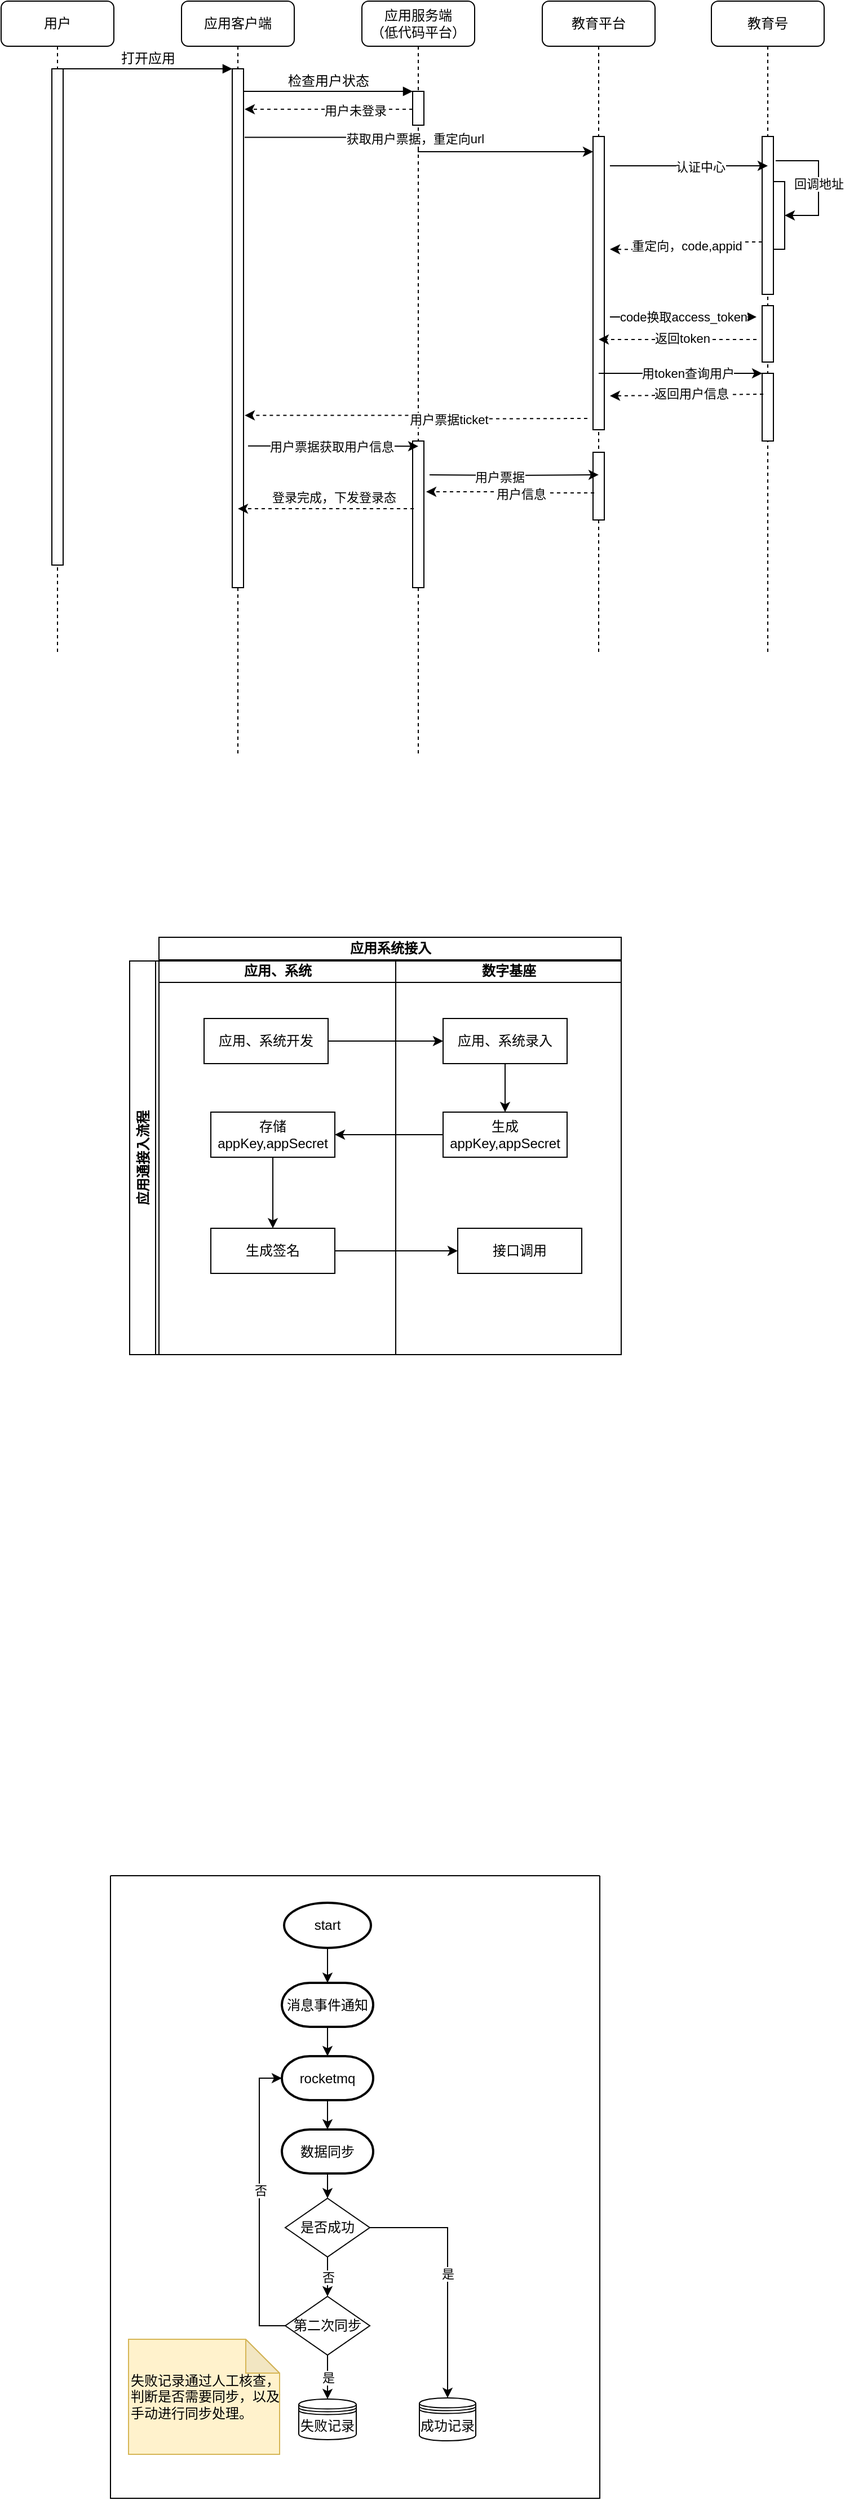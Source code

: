 <mxfile version="21.0.2" type="github">
  <diagram name="Page-1" id="13e1069c-82ec-6db2-03f1-153e76fe0fe0">
    <mxGraphModel dx="954" dy="562" grid="0" gridSize="10" guides="1" tooltips="1" connect="1" arrows="1" fold="1" page="1" pageScale="1" pageWidth="1100" pageHeight="850" background="none" math="0" shadow="0">
      <root>
        <mxCell id="0" />
        <mxCell id="1" parent="0" />
        <mxCell id="7baba1c4bc27f4b0-2" value="应用客户端" style="shape=umlLifeline;perimeter=lifelinePerimeter;whiteSpace=wrap;html=1;container=1;collapsible=0;recursiveResize=0;outlineConnect=0;rounded=1;shadow=0;comic=0;labelBackgroundColor=none;strokeWidth=1;fontFamily=Verdana;fontSize=12;align=center;" parent="1" vertex="1">
          <mxGeometry x="260" y="80" width="100" height="670" as="geometry" />
        </mxCell>
        <mxCell id="qNvrEW012JE64xCaFdd--19" style="edgeStyle=none;rounded=0;orthogonalLoop=1;jettySize=auto;html=1;dashed=1;elbow=vertical;" parent="7baba1c4bc27f4b0-2" source="7baba1c4bc27f4b0-10" target="7baba1c4bc27f4b0-2" edge="1">
          <mxGeometry relative="1" as="geometry" />
        </mxCell>
        <mxCell id="7baba1c4bc27f4b0-10" value="" style="html=1;points=[];perimeter=orthogonalPerimeter;rounded=0;shadow=0;comic=0;labelBackgroundColor=none;strokeWidth=1;fontFamily=Verdana;fontSize=12;align=center;" parent="7baba1c4bc27f4b0-2" vertex="1">
          <mxGeometry x="45" y="60" width="10" height="460" as="geometry" />
        </mxCell>
        <mxCell id="7baba1c4bc27f4b0-3" value="应用服务端&lt;br style=&quot;border-color: var(--border-color);&quot;&gt;（低代码平台）" style="shape=umlLifeline;perimeter=lifelinePerimeter;whiteSpace=wrap;html=1;container=1;collapsible=0;recursiveResize=0;outlineConnect=0;rounded=1;shadow=0;comic=0;labelBackgroundColor=none;strokeWidth=1;fontFamily=Verdana;fontSize=12;align=center;" parent="1" vertex="1">
          <mxGeometry x="420" y="80" width="100" height="670" as="geometry" />
        </mxCell>
        <mxCell id="7baba1c4bc27f4b0-13" value="" style="html=1;points=[];perimeter=orthogonalPerimeter;rounded=0;shadow=0;comic=0;labelBackgroundColor=none;strokeWidth=1;fontFamily=Verdana;fontSize=12;align=center;" parent="7baba1c4bc27f4b0-3" vertex="1">
          <mxGeometry x="45" y="80" width="10" height="30" as="geometry" />
        </mxCell>
        <mxCell id="qNvrEW012JE64xCaFdd--28" style="edgeStyle=none;rounded=0;orthogonalLoop=1;jettySize=auto;html=1;elbow=vertical;" parent="7baba1c4bc27f4b0-3" source="qNvrEW012JE64xCaFdd--20" target="7baba1c4bc27f4b0-3" edge="1">
          <mxGeometry relative="1" as="geometry" />
        </mxCell>
        <mxCell id="nbmTtfiOY9Syantr3b5a-6" style="edgeStyle=orthogonalEdgeStyle;rounded=0;orthogonalLoop=1;jettySize=auto;html=1;" parent="7baba1c4bc27f4b0-3" source="qNvrEW012JE64xCaFdd--20" target="7baba1c4bc27f4b0-3" edge="1">
          <mxGeometry relative="1" as="geometry">
            <Array as="points">
              <mxPoint x="50" y="230" />
              <mxPoint x="50" y="230" />
            </Array>
          </mxGeometry>
        </mxCell>
        <mxCell id="qNvrEW012JE64xCaFdd--20" value="" style="html=1;points=[];perimeter=orthogonalPerimeter;rounded=0;shadow=0;comic=0;labelBackgroundColor=none;strokeWidth=1;fontFamily=Verdana;fontSize=12;align=center;" parent="7baba1c4bc27f4b0-3" vertex="1">
          <mxGeometry x="45" y="390" width="10" height="130" as="geometry" />
        </mxCell>
        <mxCell id="7baba1c4bc27f4b0-4" value="教育平台" style="shape=umlLifeline;perimeter=lifelinePerimeter;whiteSpace=wrap;html=1;container=1;collapsible=0;recursiveResize=0;outlineConnect=0;rounded=1;shadow=0;comic=0;labelBackgroundColor=none;strokeWidth=1;fontFamily=Verdana;fontSize=12;align=center;" parent="1" vertex="1">
          <mxGeometry x="580" y="80" width="100" height="580" as="geometry" />
        </mxCell>
        <mxCell id="nbmTtfiOY9Syantr3b5a-3" style="edgeStyle=orthogonalEdgeStyle;rounded=0;orthogonalLoop=1;jettySize=auto;html=1;" parent="7baba1c4bc27f4b0-4" source="qNvrEW012JE64xCaFdd--23" target="7baba1c4bc27f4b0-4" edge="1">
          <mxGeometry relative="1" as="geometry">
            <Array as="points">
              <mxPoint x="50" y="230" />
              <mxPoint x="50" y="230" />
            </Array>
          </mxGeometry>
        </mxCell>
        <mxCell id="qNvrEW012JE64xCaFdd--23" value="" style="html=1;points=[];perimeter=orthogonalPerimeter;rounded=0;shadow=0;comic=0;labelBackgroundColor=none;strokeWidth=1;fontFamily=Verdana;fontSize=12;align=center;" parent="7baba1c4bc27f4b0-4" vertex="1">
          <mxGeometry x="45" y="120" width="10" height="260" as="geometry" />
        </mxCell>
        <mxCell id="nbmTtfiOY9Syantr3b5a-19" value="" style="html=1;points=[];perimeter=orthogonalPerimeter;rounded=0;shadow=0;comic=0;labelBackgroundColor=none;strokeWidth=1;fontFamily=Verdana;fontSize=12;align=center;" parent="7baba1c4bc27f4b0-4" vertex="1">
          <mxGeometry x="45" y="400" width="10" height="60" as="geometry" />
        </mxCell>
        <mxCell id="7baba1c4bc27f4b0-8" value="用户" style="shape=umlLifeline;perimeter=lifelinePerimeter;whiteSpace=wrap;html=1;container=1;collapsible=0;recursiveResize=0;outlineConnect=0;rounded=1;shadow=0;comic=0;labelBackgroundColor=none;strokeWidth=1;fontFamily=Verdana;fontSize=12;align=center;" parent="1" vertex="1">
          <mxGeometry x="100" y="80" width="100" height="580" as="geometry" />
        </mxCell>
        <mxCell id="7baba1c4bc27f4b0-9" value="" style="html=1;points=[];perimeter=orthogonalPerimeter;rounded=0;shadow=0;comic=0;labelBackgroundColor=none;strokeWidth=1;fontFamily=Verdana;fontSize=12;align=center;" parent="7baba1c4bc27f4b0-8" vertex="1">
          <mxGeometry x="45" y="60" width="10" height="440" as="geometry" />
        </mxCell>
        <mxCell id="7baba1c4bc27f4b0-11" value="打开应用" style="html=1;verticalAlign=bottom;endArrow=block;entryX=0;entryY=0;labelBackgroundColor=none;fontFamily=Verdana;fontSize=12;edgeStyle=elbowEdgeStyle;elbow=vertical;" parent="1" source="7baba1c4bc27f4b0-9" target="7baba1c4bc27f4b0-10" edge="1">
          <mxGeometry relative="1" as="geometry">
            <mxPoint x="220" y="190" as="sourcePoint" />
          </mxGeometry>
        </mxCell>
        <mxCell id="7baba1c4bc27f4b0-14" value="检查用户状态" style="html=1;verticalAlign=bottom;endArrow=block;entryX=0;entryY=0;labelBackgroundColor=none;fontFamily=Verdana;fontSize=12;edgeStyle=elbowEdgeStyle;elbow=vertical;" parent="1" source="7baba1c4bc27f4b0-10" target="7baba1c4bc27f4b0-13" edge="1">
          <mxGeometry relative="1" as="geometry">
            <mxPoint x="370" y="200" as="sourcePoint" />
          </mxGeometry>
        </mxCell>
        <mxCell id="qNvrEW012JE64xCaFdd--2" value="教育号" style="shape=umlLifeline;perimeter=lifelinePerimeter;whiteSpace=wrap;html=1;container=1;collapsible=0;recursiveResize=0;outlineConnect=0;rounded=1;shadow=0;comic=0;labelBackgroundColor=none;strokeWidth=1;fontFamily=Verdana;fontSize=12;align=center;" parent="1" vertex="1">
          <mxGeometry x="730" y="80" width="100" height="580" as="geometry" />
        </mxCell>
        <mxCell id="qNvrEW012JE64xCaFdd--12" style="edgeStyle=none;rounded=0;orthogonalLoop=1;jettySize=auto;html=1;" parent="qNvrEW012JE64xCaFdd--2" source="qNvrEW012JE64xCaFdd--8" target="7baba1c4bc27f4b0-37" edge="1">
          <mxGeometry relative="1" as="geometry" />
        </mxCell>
        <mxCell id="qNvrEW012JE64xCaFdd--8" value="" style="html=1;points=[];perimeter=orthogonalPerimeter;rounded=0;shadow=0;comic=0;labelBackgroundColor=none;strokeWidth=1;fontFamily=Verdana;fontSize=12;align=center;" parent="qNvrEW012JE64xCaFdd--2" vertex="1">
          <mxGeometry x="45" y="120" width="10" height="140" as="geometry" />
        </mxCell>
        <mxCell id="qNvrEW012JE64xCaFdd--13" value="" style="edgeStyle=none;rounded=0;orthogonalLoop=1;jettySize=auto;html=1;" parent="qNvrEW012JE64xCaFdd--2" source="7baba1c4bc27f4b0-37" target="qNvrEW012JE64xCaFdd--8" edge="1">
          <mxGeometry relative="1" as="geometry" />
        </mxCell>
        <mxCell id="7baba1c4bc27f4b0-37" value="" style="html=1;points=[];perimeter=orthogonalPerimeter;rounded=0;shadow=0;comic=0;labelBackgroundColor=none;strokeWidth=1;fontFamily=Verdana;fontSize=12;align=center;" parent="qNvrEW012JE64xCaFdd--2" vertex="1">
          <mxGeometry x="55" y="160" width="10" height="60" as="geometry" />
        </mxCell>
        <mxCell id="qNvrEW012JE64xCaFdd--15" value="" style="endArrow=classic;html=1;rounded=0;exitX=1.2;exitY=0.154;exitDx=0;exitDy=0;exitPerimeter=0;edgeStyle=entityRelationEdgeStyle;elbow=vertical;" parent="qNvrEW012JE64xCaFdd--2" source="qNvrEW012JE64xCaFdd--8" target="7baba1c4bc27f4b0-37" edge="1">
          <mxGeometry width="50" height="50" relative="1" as="geometry">
            <mxPoint x="-200" y="380" as="sourcePoint" />
            <mxPoint x="70" y="300" as="targetPoint" />
          </mxGeometry>
        </mxCell>
        <mxCell id="qNvrEW012JE64xCaFdd--16" value="回调地址" style="edgeLabel;html=1;align=center;verticalAlign=middle;resizable=0;points=[];" parent="qNvrEW012JE64xCaFdd--15" vertex="1" connectable="0">
          <mxGeometry x="-0.007" relative="1" as="geometry">
            <mxPoint as="offset" />
          </mxGeometry>
        </mxCell>
        <mxCell id="qNvrEW012JE64xCaFdd--26" value="" style="html=1;points=[];perimeter=orthogonalPerimeter;rounded=0;shadow=0;comic=0;labelBackgroundColor=none;strokeWidth=1;fontFamily=Verdana;fontSize=12;align=center;" parent="qNvrEW012JE64xCaFdd--2" vertex="1">
          <mxGeometry x="45" y="270" width="10" height="50" as="geometry" />
        </mxCell>
        <mxCell id="qNvrEW012JE64xCaFdd--34" value="" style="html=1;points=[];perimeter=orthogonalPerimeter;rounded=0;shadow=0;comic=0;labelBackgroundColor=none;strokeWidth=1;fontFamily=Verdana;fontSize=12;align=center;" parent="qNvrEW012JE64xCaFdd--2" vertex="1">
          <mxGeometry x="45" y="330" width="10" height="60" as="geometry" />
        </mxCell>
        <mxCell id="qNvrEW012JE64xCaFdd--4" style="rounded=0;orthogonalLoop=1;jettySize=auto;html=1;dashed=1;entryX=1.1;entryY=0.078;entryDx=0;entryDy=0;entryPerimeter=0;" parent="1" source="7baba1c4bc27f4b0-13" target="7baba1c4bc27f4b0-10" edge="1">
          <mxGeometry relative="1" as="geometry">
            <mxPoint x="470" y="240" as="sourcePoint" />
          </mxGeometry>
        </mxCell>
        <mxCell id="qNvrEW012JE64xCaFdd--5" value="用户未登录" style="edgeLabel;html=1;align=center;verticalAlign=middle;resizable=0;points=[];" parent="qNvrEW012JE64xCaFdd--4" vertex="1" connectable="0">
          <mxGeometry x="-0.308" y="1" relative="1" as="geometry">
            <mxPoint as="offset" />
          </mxGeometry>
        </mxCell>
        <mxCell id="qNvrEW012JE64xCaFdd--27" value="code换取access_token" style="edgeStyle=none;rounded=0;orthogonalLoop=1;jettySize=auto;html=1;elbow=vertical;" parent="1" edge="1">
          <mxGeometry relative="1" as="geometry">
            <mxPoint x="640" y="360" as="sourcePoint" />
            <mxPoint x="770" y="360" as="targetPoint" />
          </mxGeometry>
        </mxCell>
        <mxCell id="qNvrEW012JE64xCaFdd--29" style="rounded=0;orthogonalLoop=1;jettySize=auto;html=1;elbow=vertical;dashed=1;" parent="1" target="7baba1c4bc27f4b0-4" edge="1">
          <mxGeometry relative="1" as="geometry">
            <mxPoint x="770" y="380" as="sourcePoint" />
          </mxGeometry>
        </mxCell>
        <mxCell id="qNvrEW012JE64xCaFdd--30" value="返回token" style="edgeLabel;html=1;align=center;verticalAlign=middle;resizable=0;points=[];" parent="qNvrEW012JE64xCaFdd--29" vertex="1" connectable="0">
          <mxGeometry x="-0.314" y="-1" relative="1" as="geometry">
            <mxPoint x="-18" as="offset" />
          </mxGeometry>
        </mxCell>
        <mxCell id="qNvrEW012JE64xCaFdd--37" style="edgeStyle=none;rounded=0;orthogonalLoop=1;jettySize=auto;html=1;elbow=vertical;" parent="1" source="7baba1c4bc27f4b0-4" target="qNvrEW012JE64xCaFdd--34" edge="1">
          <mxGeometry relative="1" as="geometry">
            <mxPoint x="634.95" y="522.775" as="sourcePoint" />
            <mxPoint x="795" y="570" as="targetPoint" />
          </mxGeometry>
        </mxCell>
        <mxCell id="qNvrEW012JE64xCaFdd--38" value="用token查询用户" style="edgeLabel;html=1;align=center;verticalAlign=middle;resizable=0;points=[];" parent="qNvrEW012JE64xCaFdd--37" vertex="1" connectable="0">
          <mxGeometry x="0.265" relative="1" as="geometry">
            <mxPoint x="-13" as="offset" />
          </mxGeometry>
        </mxCell>
        <mxCell id="qNvrEW012JE64xCaFdd--44" style="rounded=0;orthogonalLoop=1;jettySize=auto;html=1;elbow=vertical;dashed=1;exitX=0.1;exitY=0.462;exitDx=0;exitDy=0;exitPerimeter=0;" parent="1" source="qNvrEW012JE64xCaFdd--20" target="7baba1c4bc27f4b0-2" edge="1">
          <mxGeometry relative="1" as="geometry">
            <mxPoint x="470" y="640" as="sourcePoint" />
            <mxPoint x="320" y="530" as="targetPoint" />
          </mxGeometry>
        </mxCell>
        <mxCell id="qNvrEW012JE64xCaFdd--45" value="登录完成，下发登录态" style="edgeLabel;html=1;align=center;verticalAlign=middle;resizable=0;points=[];" parent="qNvrEW012JE64xCaFdd--44" vertex="1" connectable="0">
          <mxGeometry x="-0.314" y="-1" relative="1" as="geometry">
            <mxPoint x="-18" y="-9" as="offset" />
          </mxGeometry>
        </mxCell>
        <mxCell id="nbmTtfiOY9Syantr3b5a-4" value="重定向，code,appid" style="edgeStyle=orthogonalEdgeStyle;rounded=0;orthogonalLoop=1;jettySize=auto;html=1;exitX=0;exitY=0.668;exitDx=0;exitDy=0;exitPerimeter=0;dashed=1;" parent="1" source="qNvrEW012JE64xCaFdd--8" edge="1">
          <mxGeometry relative="1" as="geometry">
            <mxPoint x="640" y="300" as="targetPoint" />
          </mxGeometry>
        </mxCell>
        <mxCell id="qNvrEW012JE64xCaFdd--39" style="edgeStyle=none;rounded=0;orthogonalLoop=1;jettySize=auto;html=1;elbow=vertical;dashed=1;exitX=0.1;exitY=0.308;exitDx=0;exitDy=0;exitPerimeter=0;" parent="1" source="qNvrEW012JE64xCaFdd--34" edge="1">
          <mxGeometry relative="1" as="geometry">
            <mxPoint x="770" y="535" as="sourcePoint" />
            <mxPoint x="640" y="430" as="targetPoint" />
          </mxGeometry>
        </mxCell>
        <mxCell id="qNvrEW012JE64xCaFdd--40" value="返回用户信息" style="edgeLabel;html=1;align=center;verticalAlign=middle;resizable=0;points=[];" parent="qNvrEW012JE64xCaFdd--39" vertex="1" connectable="0">
          <mxGeometry x="-0.314" y="-1" relative="1" as="geometry">
            <mxPoint x="-18" as="offset" />
          </mxGeometry>
        </mxCell>
        <mxCell id="nbmTtfiOY9Syantr3b5a-9" style="edgeStyle=orthogonalEdgeStyle;rounded=0;orthogonalLoop=1;jettySize=auto;html=1;dashed=1;entryX=1.1;entryY=0.668;entryDx=0;entryDy=0;entryPerimeter=0;" parent="1" edge="1" target="7baba1c4bc27f4b0-10">
          <mxGeometry relative="1" as="geometry">
            <mxPoint x="620" y="450" as="sourcePoint" />
            <mxPoint x="320" y="450" as="targetPoint" />
          </mxGeometry>
        </mxCell>
        <mxCell id="nbmTtfiOY9Syantr3b5a-10" value="用户票据ticket" style="edgeLabel;html=1;align=center;verticalAlign=middle;resizable=0;points=[];" parent="nbmTtfiOY9Syantr3b5a-9" vertex="1" connectable="0">
          <mxGeometry x="-0.198" relative="1" as="geometry">
            <mxPoint as="offset" />
          </mxGeometry>
        </mxCell>
        <mxCell id="nbmTtfiOY9Syantr3b5a-12" style="edgeStyle=orthogonalEdgeStyle;rounded=0;orthogonalLoop=1;jettySize=auto;html=1;exitX=1.1;exitY=0.132;exitDx=0;exitDy=0;exitPerimeter=0;entryX=0;entryY=0.052;entryDx=0;entryDy=0;entryPerimeter=0;" parent="1" source="7baba1c4bc27f4b0-10" target="qNvrEW012JE64xCaFdd--23" edge="1">
          <mxGeometry relative="1" as="geometry">
            <mxPoint x="620" y="211" as="targetPoint" />
          </mxGeometry>
        </mxCell>
        <mxCell id="nbmTtfiOY9Syantr3b5a-13" value="获取用户票据，重定向url" style="edgeLabel;html=1;align=center;verticalAlign=middle;resizable=0;points=[];" parent="nbmTtfiOY9Syantr3b5a-12" vertex="1" connectable="0">
          <mxGeometry x="-0.062" y="-1" relative="1" as="geometry">
            <mxPoint as="offset" />
          </mxGeometry>
        </mxCell>
        <mxCell id="nbmTtfiOY9Syantr3b5a-14" style="edgeStyle=orthogonalEdgeStyle;rounded=0;orthogonalLoop=1;jettySize=auto;html=1;" parent="1" edge="1">
          <mxGeometry relative="1" as="geometry">
            <mxPoint x="640" y="226" as="sourcePoint" />
            <mxPoint x="780" y="226" as="targetPoint" />
          </mxGeometry>
        </mxCell>
        <mxCell id="nbmTtfiOY9Syantr3b5a-15" value="认证中心" style="edgeLabel;html=1;align=center;verticalAlign=middle;resizable=0;points=[];" parent="nbmTtfiOY9Syantr3b5a-14" vertex="1" connectable="0">
          <mxGeometry x="0.136" relative="1" as="geometry">
            <mxPoint y="1" as="offset" />
          </mxGeometry>
        </mxCell>
        <mxCell id="nbmTtfiOY9Syantr3b5a-16" style="edgeStyle=orthogonalEdgeStyle;rounded=0;orthogonalLoop=1;jettySize=auto;html=1;entryX=0.5;entryY=0.036;entryDx=0;entryDy=0;entryPerimeter=0;exitX=1.4;exitY=0.727;exitDx=0;exitDy=0;exitPerimeter=0;" parent="1" source="7baba1c4bc27f4b0-10" target="qNvrEW012JE64xCaFdd--20" edge="1">
          <mxGeometry relative="1" as="geometry" />
        </mxCell>
        <mxCell id="nbmTtfiOY9Syantr3b5a-17" value="用户票据获取用户信息" style="edgeLabel;html=1;align=center;verticalAlign=middle;resizable=0;points=[];" parent="nbmTtfiOY9Syantr3b5a-16" vertex="1" connectable="0">
          <mxGeometry x="0.07" relative="1" as="geometry">
            <mxPoint x="-7" as="offset" />
          </mxGeometry>
        </mxCell>
        <mxCell id="nbmTtfiOY9Syantr3b5a-20" style="edgeStyle=orthogonalEdgeStyle;rounded=0;orthogonalLoop=1;jettySize=auto;html=1;entryX=0.5;entryY=0.333;entryDx=0;entryDy=0;entryPerimeter=0;" parent="1" target="nbmTtfiOY9Syantr3b5a-19" edge="1">
          <mxGeometry relative="1" as="geometry">
            <mxPoint x="480" y="500" as="sourcePoint" />
          </mxGeometry>
        </mxCell>
        <mxCell id="nbmTtfiOY9Syantr3b5a-21" value="用户票据" style="edgeLabel;html=1;align=center;verticalAlign=middle;resizable=0;points=[];" parent="nbmTtfiOY9Syantr3b5a-20" vertex="1" connectable="0">
          <mxGeometry x="-0.178" y="-1" relative="1" as="geometry">
            <mxPoint as="offset" />
          </mxGeometry>
        </mxCell>
        <mxCell id="nbmTtfiOY9Syantr3b5a-22" style="edgeStyle=orthogonalEdgeStyle;rounded=0;orthogonalLoop=1;jettySize=auto;html=1;exitX=0.1;exitY=0.6;exitDx=0;exitDy=0;exitPerimeter=0;dashed=1;entryX=1.2;entryY=0.346;entryDx=0;entryDy=0;entryPerimeter=0;" parent="1" source="nbmTtfiOY9Syantr3b5a-19" target="qNvrEW012JE64xCaFdd--20" edge="1">
          <mxGeometry relative="1" as="geometry">
            <mxPoint x="477" y="525" as="targetPoint" />
          </mxGeometry>
        </mxCell>
        <mxCell id="nbmTtfiOY9Syantr3b5a-23" value="用户信息" style="edgeLabel;html=1;align=center;verticalAlign=middle;resizable=0;points=[];" parent="nbmTtfiOY9Syantr3b5a-22" vertex="1" connectable="0">
          <mxGeometry x="-0.124" y="1" relative="1" as="geometry">
            <mxPoint as="offset" />
          </mxGeometry>
        </mxCell>
        <mxCell id="sSaj4DuhooqCmXlItYO7-101" value="应用系统接入" style="swimlane;childLayout=stackLayout;resizeParent=1;resizeParentMax=0;startSize=20;html=1;" vertex="1" parent="1">
          <mxGeometry x="240" y="910" width="410" height="370" as="geometry" />
        </mxCell>
        <mxCell id="sSaj4DuhooqCmXlItYO7-102" value="应用、系统" style="swimlane;startSize=20;html=1;" vertex="1" parent="sSaj4DuhooqCmXlItYO7-101">
          <mxGeometry y="20" width="210" height="350" as="geometry" />
        </mxCell>
        <mxCell id="sSaj4DuhooqCmXlItYO7-103" value="数字基座" style="swimlane;startSize=20;html=1;" vertex="1" parent="sSaj4DuhooqCmXlItYO7-101">
          <mxGeometry x="210" y="20" width="200" height="350" as="geometry" />
        </mxCell>
        <mxCell id="sSaj4DuhooqCmXlItYO7-164" value="应用通接入流程" style="swimlane;horizontal=0;whiteSpace=wrap;html=1;" vertex="1" parent="1">
          <mxGeometry x="214" y="931" width="436" height="349" as="geometry" />
        </mxCell>
        <mxCell id="sSaj4DuhooqCmXlItYO7-153" value="应用、系统开发" style="rounded=0;whiteSpace=wrap;html=1;" vertex="1" parent="sSaj4DuhooqCmXlItYO7-164">
          <mxGeometry x="66" y="51" width="110" height="40" as="geometry" />
        </mxCell>
        <mxCell id="sSaj4DuhooqCmXlItYO7-154" value="应用、系统录入" style="rounded=0;whiteSpace=wrap;html=1;" vertex="1" parent="sSaj4DuhooqCmXlItYO7-164">
          <mxGeometry x="278" y="51" width="110" height="40" as="geometry" />
        </mxCell>
        <mxCell id="sSaj4DuhooqCmXlItYO7-158" style="edgeStyle=orthogonalEdgeStyle;rounded=0;orthogonalLoop=1;jettySize=auto;html=1;entryX=0;entryY=0.5;entryDx=0;entryDy=0;" edge="1" parent="sSaj4DuhooqCmXlItYO7-164" source="sSaj4DuhooqCmXlItYO7-153" target="sSaj4DuhooqCmXlItYO7-154">
          <mxGeometry relative="1" as="geometry" />
        </mxCell>
        <mxCell id="sSaj4DuhooqCmXlItYO7-155" value="生成appKey,appSecret" style="rounded=0;whiteSpace=wrap;html=1;" vertex="1" parent="sSaj4DuhooqCmXlItYO7-164">
          <mxGeometry x="278" y="134" width="110" height="40" as="geometry" />
        </mxCell>
        <mxCell id="sSaj4DuhooqCmXlItYO7-159" style="edgeStyle=orthogonalEdgeStyle;rounded=0;orthogonalLoop=1;jettySize=auto;html=1;" edge="1" parent="sSaj4DuhooqCmXlItYO7-164" source="sSaj4DuhooqCmXlItYO7-154" target="sSaj4DuhooqCmXlItYO7-155">
          <mxGeometry relative="1" as="geometry" />
        </mxCell>
        <mxCell id="sSaj4DuhooqCmXlItYO7-156" value="存储appKey,appSecret" style="rounded=0;whiteSpace=wrap;html=1;" vertex="1" parent="sSaj4DuhooqCmXlItYO7-164">
          <mxGeometry x="72" y="134" width="110" height="40" as="geometry" />
        </mxCell>
        <mxCell id="sSaj4DuhooqCmXlItYO7-160" style="edgeStyle=orthogonalEdgeStyle;rounded=0;orthogonalLoop=1;jettySize=auto;html=1;entryX=1;entryY=0.5;entryDx=0;entryDy=0;" edge="1" parent="sSaj4DuhooqCmXlItYO7-164" source="sSaj4DuhooqCmXlItYO7-155" target="sSaj4DuhooqCmXlItYO7-156">
          <mxGeometry relative="1" as="geometry" />
        </mxCell>
        <mxCell id="sSaj4DuhooqCmXlItYO7-157" value="生成签名" style="rounded=0;whiteSpace=wrap;html=1;" vertex="1" parent="sSaj4DuhooqCmXlItYO7-164">
          <mxGeometry x="72" y="237" width="110" height="40" as="geometry" />
        </mxCell>
        <mxCell id="sSaj4DuhooqCmXlItYO7-161" style="edgeStyle=orthogonalEdgeStyle;rounded=0;orthogonalLoop=1;jettySize=auto;html=1;" edge="1" parent="sSaj4DuhooqCmXlItYO7-164" source="sSaj4DuhooqCmXlItYO7-156" target="sSaj4DuhooqCmXlItYO7-157">
          <mxGeometry relative="1" as="geometry" />
        </mxCell>
        <mxCell id="sSaj4DuhooqCmXlItYO7-162" value="接口调用" style="rounded=0;whiteSpace=wrap;html=1;" vertex="1" parent="sSaj4DuhooqCmXlItYO7-164">
          <mxGeometry x="291" y="237" width="110" height="40" as="geometry" />
        </mxCell>
        <mxCell id="sSaj4DuhooqCmXlItYO7-163" style="edgeStyle=orthogonalEdgeStyle;rounded=0;orthogonalLoop=1;jettySize=auto;html=1;" edge="1" parent="sSaj4DuhooqCmXlItYO7-164" source="sSaj4DuhooqCmXlItYO7-157" target="sSaj4DuhooqCmXlItYO7-162">
          <mxGeometry relative="1" as="geometry" />
        </mxCell>
        <mxCell id="sSaj4DuhooqCmXlItYO7-195" value="" style="swimlane;startSize=0;" vertex="1" parent="1">
          <mxGeometry x="197" y="1742" width="434" height="552" as="geometry" />
        </mxCell>
        <mxCell id="sSaj4DuhooqCmXlItYO7-190" value="rocketmq" style="strokeWidth=2;html=1;shape=mxgraph.flowchart.terminator;whiteSpace=wrap;" vertex="1" parent="sSaj4DuhooqCmXlItYO7-195">
          <mxGeometry x="152" y="160" width="81" height="39" as="geometry" />
        </mxCell>
        <mxCell id="sSaj4DuhooqCmXlItYO7-204" style="edgeStyle=orthogonalEdgeStyle;rounded=0;orthogonalLoop=1;jettySize=auto;html=1;" edge="1" parent="sSaj4DuhooqCmXlItYO7-195" source="sSaj4DuhooqCmXlItYO7-191" target="sSaj4DuhooqCmXlItYO7-203">
          <mxGeometry relative="1" as="geometry" />
        </mxCell>
        <mxCell id="sSaj4DuhooqCmXlItYO7-191" value="数据同步" style="strokeWidth=2;html=1;shape=mxgraph.flowchart.terminator;whiteSpace=wrap;" vertex="1" parent="sSaj4DuhooqCmXlItYO7-195">
          <mxGeometry x="152" y="225" width="81" height="39" as="geometry" />
        </mxCell>
        <mxCell id="sSaj4DuhooqCmXlItYO7-189" style="edgeStyle=orthogonalEdgeStyle;rounded=0;orthogonalLoop=1;jettySize=auto;html=1;entryX=0.5;entryY=0;entryDx=0;entryDy=0;entryPerimeter=0;" edge="1" parent="sSaj4DuhooqCmXlItYO7-195" source="sSaj4DuhooqCmXlItYO7-190" target="sSaj4DuhooqCmXlItYO7-191">
          <mxGeometry relative="1" as="geometry" />
        </mxCell>
        <mxCell id="sSaj4DuhooqCmXlItYO7-201" style="edgeStyle=orthogonalEdgeStyle;rounded=0;orthogonalLoop=1;jettySize=auto;html=1;entryX=0.5;entryY=0;entryDx=0;entryDy=0;entryPerimeter=0;" edge="1" parent="sSaj4DuhooqCmXlItYO7-195" source="sSaj4DuhooqCmXlItYO7-196" target="sSaj4DuhooqCmXlItYO7-199">
          <mxGeometry relative="1" as="geometry" />
        </mxCell>
        <mxCell id="sSaj4DuhooqCmXlItYO7-196" value="start" style="strokeWidth=2;html=1;shape=mxgraph.flowchart.start_1;whiteSpace=wrap;" vertex="1" parent="sSaj4DuhooqCmXlItYO7-195">
          <mxGeometry x="154" y="24" width="77" height="40" as="geometry" />
        </mxCell>
        <mxCell id="sSaj4DuhooqCmXlItYO7-202" style="edgeStyle=orthogonalEdgeStyle;rounded=0;orthogonalLoop=1;jettySize=auto;html=1;entryX=0.5;entryY=0;entryDx=0;entryDy=0;entryPerimeter=0;" edge="1" parent="sSaj4DuhooqCmXlItYO7-195" source="sSaj4DuhooqCmXlItYO7-199" target="sSaj4DuhooqCmXlItYO7-190">
          <mxGeometry relative="1" as="geometry" />
        </mxCell>
        <mxCell id="sSaj4DuhooqCmXlItYO7-199" value="消息事件通知" style="strokeWidth=2;html=1;shape=mxgraph.flowchart.terminator;whiteSpace=wrap;" vertex="1" parent="sSaj4DuhooqCmXlItYO7-195">
          <mxGeometry x="152" y="95" width="81" height="39" as="geometry" />
        </mxCell>
        <mxCell id="sSaj4DuhooqCmXlItYO7-206" value="是" style="edgeStyle=orthogonalEdgeStyle;rounded=0;orthogonalLoop=1;jettySize=auto;html=1;entryX=0.5;entryY=0;entryDx=0;entryDy=0;" edge="1" parent="sSaj4DuhooqCmXlItYO7-195" source="sSaj4DuhooqCmXlItYO7-203" target="sSaj4DuhooqCmXlItYO7-215">
          <mxGeometry relative="1" as="geometry">
            <mxPoint x="309" y="473" as="targetPoint" />
          </mxGeometry>
        </mxCell>
        <mxCell id="sSaj4DuhooqCmXlItYO7-209" value="否" style="edgeStyle=orthogonalEdgeStyle;rounded=0;orthogonalLoop=1;jettySize=auto;html=1;" edge="1" parent="sSaj4DuhooqCmXlItYO7-195" source="sSaj4DuhooqCmXlItYO7-203" target="sSaj4DuhooqCmXlItYO7-208">
          <mxGeometry relative="1" as="geometry" />
        </mxCell>
        <mxCell id="sSaj4DuhooqCmXlItYO7-203" value="是否成功" style="rhombus;whiteSpace=wrap;html=1;" vertex="1" parent="sSaj4DuhooqCmXlItYO7-195">
          <mxGeometry x="155" y="286" width="75" height="52" as="geometry" />
        </mxCell>
        <mxCell id="sSaj4DuhooqCmXlItYO7-210" style="edgeStyle=orthogonalEdgeStyle;rounded=0;orthogonalLoop=1;jettySize=auto;html=1;entryX=0;entryY=0.5;entryDx=0;entryDy=0;entryPerimeter=0;exitX=0;exitY=0.5;exitDx=0;exitDy=0;" edge="1" parent="sSaj4DuhooqCmXlItYO7-195" source="sSaj4DuhooqCmXlItYO7-208" target="sSaj4DuhooqCmXlItYO7-190">
          <mxGeometry relative="1" as="geometry" />
        </mxCell>
        <mxCell id="sSaj4DuhooqCmXlItYO7-211" value="否" style="edgeLabel;html=1;align=center;verticalAlign=middle;resizable=0;points=[];" vertex="1" connectable="0" parent="sSaj4DuhooqCmXlItYO7-210">
          <mxGeometry x="0.101" y="-1" relative="1" as="geometry">
            <mxPoint y="1" as="offset" />
          </mxGeometry>
        </mxCell>
        <mxCell id="sSaj4DuhooqCmXlItYO7-213" value="是" style="edgeStyle=orthogonalEdgeStyle;rounded=0;orthogonalLoop=1;jettySize=auto;html=1;entryX=0.5;entryY=0;entryDx=0;entryDy=0;" edge="1" parent="sSaj4DuhooqCmXlItYO7-195" source="sSaj4DuhooqCmXlItYO7-208" target="sSaj4DuhooqCmXlItYO7-214">
          <mxGeometry relative="1" as="geometry">
            <mxPoint x="192.25" y="470" as="targetPoint" />
          </mxGeometry>
        </mxCell>
        <mxCell id="sSaj4DuhooqCmXlItYO7-208" value="第二次同步" style="rhombus;whiteSpace=wrap;html=1;" vertex="1" parent="sSaj4DuhooqCmXlItYO7-195">
          <mxGeometry x="155" y="373" width="75" height="52" as="geometry" />
        </mxCell>
        <mxCell id="sSaj4DuhooqCmXlItYO7-214" value="失败记录" style="shape=datastore;whiteSpace=wrap;html=1;" vertex="1" parent="sSaj4DuhooqCmXlItYO7-195">
          <mxGeometry x="167" y="464" width="51" height="36" as="geometry" />
        </mxCell>
        <mxCell id="sSaj4DuhooqCmXlItYO7-215" value="成功记录" style="shape=datastore;whiteSpace=wrap;html=1;" vertex="1" parent="sSaj4DuhooqCmXlItYO7-195">
          <mxGeometry x="274" y="463" width="50" height="38" as="geometry" />
        </mxCell>
        <mxCell id="sSaj4DuhooqCmXlItYO7-216" value="失败记录通过人工核查，判断是否需要同步，以及手动进行同步处理。" style="shape=note;whiteSpace=wrap;html=1;backgroundOutline=1;darkOpacity=0.05;fillColor=#fff2cc;strokeColor=#d6b656;align=left;" vertex="1" parent="sSaj4DuhooqCmXlItYO7-195">
          <mxGeometry x="16" y="411" width="134" height="102" as="geometry" />
        </mxCell>
      </root>
    </mxGraphModel>
  </diagram>
</mxfile>
